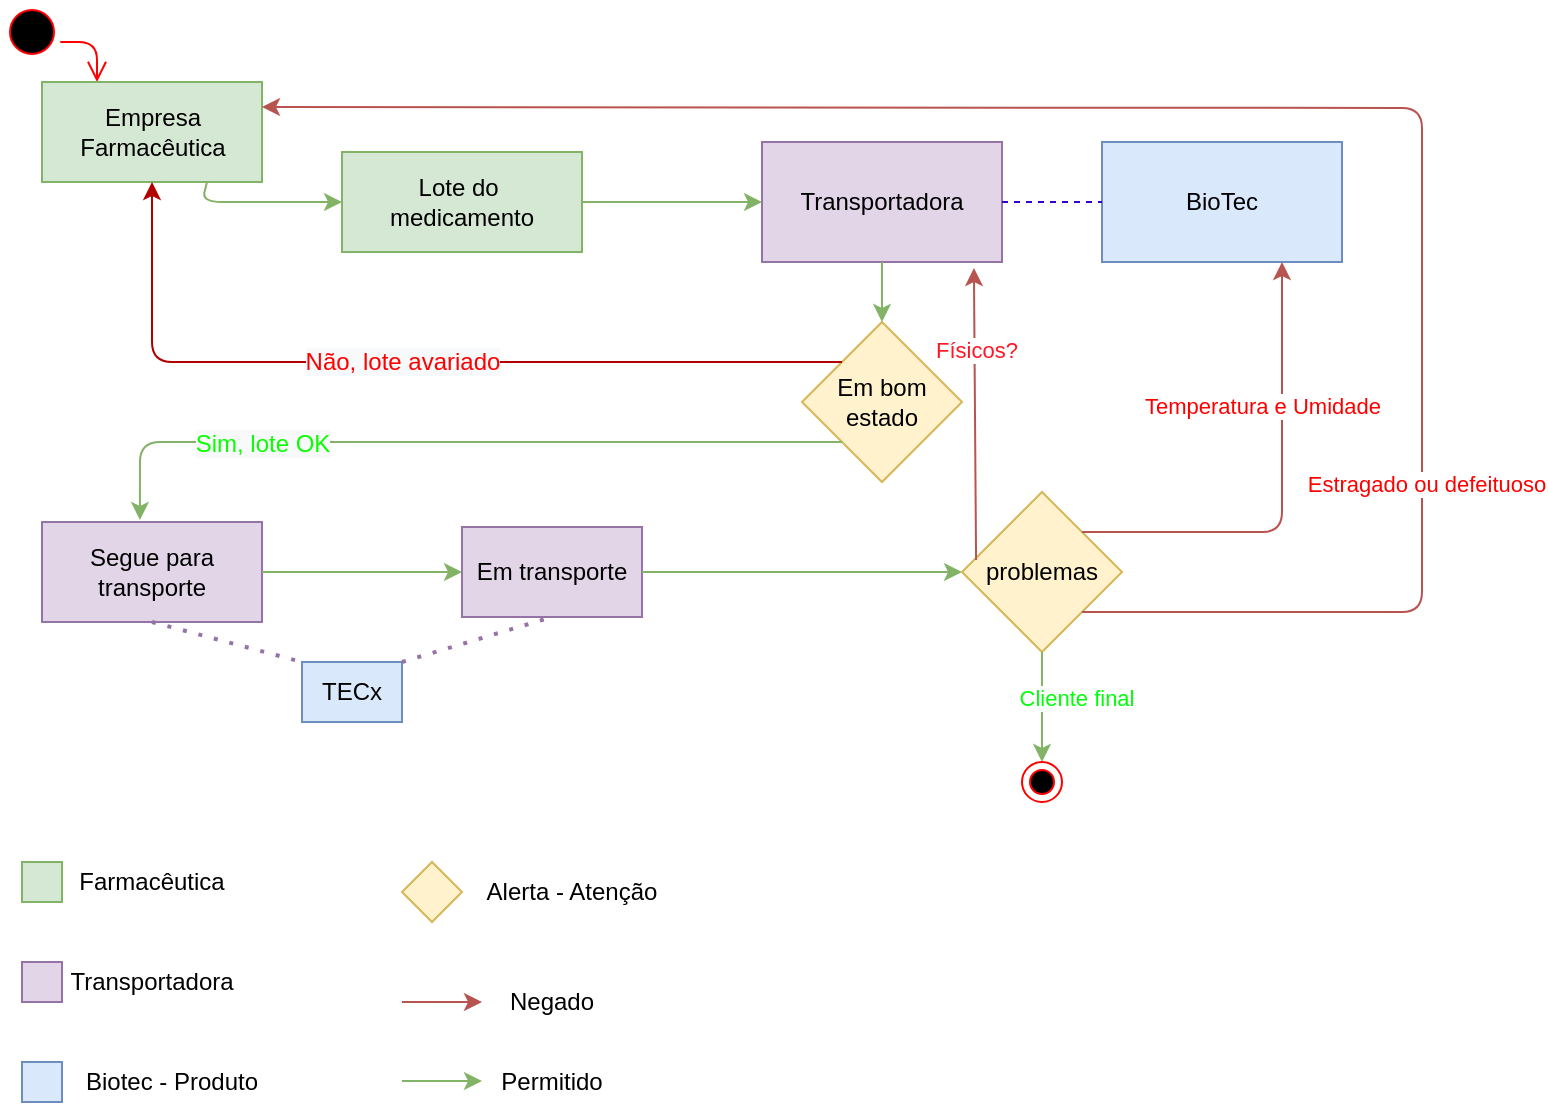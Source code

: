 <mxfile version="13.6.2" type="device"><diagram id="uKM9WErrCYvST9VqW8t8" name="Page-1"><mxGraphModel dx="1086" dy="636" grid="1" gridSize="10" guides="1" tooltips="1" connect="1" arrows="1" fold="1" page="1" pageScale="1" pageWidth="827" pageHeight="1169" math="0" shadow="0"><root><mxCell id="0"/><mxCell id="1" parent="0"/><mxCell id="o-jyb7ZVUKhkeRAuI-GQ-1" value="" style="ellipse;html=1;shape=startState;fillColor=#000000;strokeColor=#ff0000;" vertex="1" parent="1"><mxGeometry x="10" y="10" width="30" height="30" as="geometry"/></mxCell><mxCell id="o-jyb7ZVUKhkeRAuI-GQ-2" value="" style="edgeStyle=orthogonalEdgeStyle;html=1;verticalAlign=bottom;endArrow=open;endSize=8;strokeColor=#ff0000;entryX=0.25;entryY=0;entryDx=0;entryDy=0;" edge="1" source="o-jyb7ZVUKhkeRAuI-GQ-1" parent="1" target="o-jyb7ZVUKhkeRAuI-GQ-3"><mxGeometry relative="1" as="geometry"><mxPoint x="35" y="70" as="targetPoint"/><Array as="points"><mxPoint x="58" y="30"/></Array></mxGeometry></mxCell><mxCell id="o-jyb7ZVUKhkeRAuI-GQ-3" value="Empresa &lt;br&gt;Farmacêutica" style="html=1;fillColor=#d5e8d4;strokeColor=#82b366;" vertex="1" parent="1"><mxGeometry x="30" y="50" width="110" height="50" as="geometry"/></mxCell><mxCell id="o-jyb7ZVUKhkeRAuI-GQ-4" value="" style="endArrow=classic;html=1;exitX=0.75;exitY=1;exitDx=0;exitDy=0;fillColor=#d5e8d4;strokeColor=#82b366;entryX=0;entryY=0.5;entryDx=0;entryDy=0;" edge="1" parent="1" source="o-jyb7ZVUKhkeRAuI-GQ-3" target="o-jyb7ZVUKhkeRAuI-GQ-5"><mxGeometry width="50" height="50" relative="1" as="geometry"><mxPoint x="390" y="150" as="sourcePoint"/><mxPoint x="180" y="95" as="targetPoint"/><Array as="points"><mxPoint x="110" y="110"/></Array></mxGeometry></mxCell><mxCell id="o-jyb7ZVUKhkeRAuI-GQ-5" value="Lote do&amp;nbsp;&lt;br&gt;medicamento" style="rounded=0;whiteSpace=wrap;html=1;fillColor=#d5e8d4;strokeColor=#82b366;" vertex="1" parent="1"><mxGeometry x="180" y="85" width="120" height="50" as="geometry"/></mxCell><mxCell id="o-jyb7ZVUKhkeRAuI-GQ-6" value="" style="endArrow=classic;html=1;exitX=1;exitY=0.5;exitDx=0;exitDy=0;entryX=0;entryY=0.5;entryDx=0;entryDy=0;fillColor=#d5e8d4;strokeColor=#82b366;" edge="1" parent="1" source="o-jyb7ZVUKhkeRAuI-GQ-5" target="o-jyb7ZVUKhkeRAuI-GQ-8"><mxGeometry width="50" height="50" relative="1" as="geometry"><mxPoint x="390" y="150" as="sourcePoint"/><mxPoint x="360" y="160" as="targetPoint"/></mxGeometry></mxCell><mxCell id="o-jyb7ZVUKhkeRAuI-GQ-8" value="Transportadora" style="rounded=0;whiteSpace=wrap;html=1;fillColor=#e1d5e7;strokeColor=#9673a6;" vertex="1" parent="1"><mxGeometry x="390" y="80" width="120" height="60" as="geometry"/></mxCell><mxCell id="o-jyb7ZVUKhkeRAuI-GQ-9" value="BioTec" style="rounded=0;whiteSpace=wrap;html=1;fillColor=#dae8fc;strokeColor=#6c8ebf;" vertex="1" parent="1"><mxGeometry x="560" y="80" width="120" height="60" as="geometry"/></mxCell><mxCell id="o-jyb7ZVUKhkeRAuI-GQ-11" value="" style="endArrow=none;dashed=1;html=1;entryX=0;entryY=0.5;entryDx=0;entryDy=0;exitX=1;exitY=0.5;exitDx=0;exitDy=0;fillColor=#6a00ff;strokeColor=#3700CC;" edge="1" parent="1" source="o-jyb7ZVUKhkeRAuI-GQ-8" target="o-jyb7ZVUKhkeRAuI-GQ-9"><mxGeometry width="50" height="50" relative="1" as="geometry"><mxPoint x="390" y="250" as="sourcePoint"/><mxPoint x="440" y="200" as="targetPoint"/></mxGeometry></mxCell><mxCell id="o-jyb7ZVUKhkeRAuI-GQ-12" value="Em bom estado" style="rhombus;whiteSpace=wrap;html=1;fillColor=#fff2cc;strokeColor=#d6b656;" vertex="1" parent="1"><mxGeometry x="410" y="170" width="80" height="80" as="geometry"/></mxCell><mxCell id="o-jyb7ZVUKhkeRAuI-GQ-13" value="" style="endArrow=classic;html=1;exitX=0.5;exitY=1;exitDx=0;exitDy=0;entryX=0.5;entryY=0;entryDx=0;entryDy=0;fillColor=#d5e8d4;strokeColor=#82b366;" edge="1" parent="1" source="o-jyb7ZVUKhkeRAuI-GQ-8" target="o-jyb7ZVUKhkeRAuI-GQ-12"><mxGeometry width="50" height="50" relative="1" as="geometry"><mxPoint x="390" y="250" as="sourcePoint"/><mxPoint x="440" y="200" as="targetPoint"/></mxGeometry></mxCell><mxCell id="o-jyb7ZVUKhkeRAuI-GQ-14" value="" style="endArrow=classic;html=1;exitX=0;exitY=0;exitDx=0;exitDy=0;entryX=0.5;entryY=1;entryDx=0;entryDy=0;fillColor=#e51400;strokeColor=#B20000;" edge="1" parent="1" source="o-jyb7ZVUKhkeRAuI-GQ-12" target="o-jyb7ZVUKhkeRAuI-GQ-3"><mxGeometry width="50" height="50" relative="1" as="geometry"><mxPoint x="390" y="250" as="sourcePoint"/><mxPoint x="170" y="190" as="targetPoint"/><Array as="points"><mxPoint x="85" y="190"/></Array></mxGeometry></mxCell><mxCell id="o-jyb7ZVUKhkeRAuI-GQ-39" value="&lt;span style=&quot;color: rgb(255 , 0 , 0) ; font-size: 12px ; background-color: rgb(248 , 249 , 250)&quot;&gt;Não, lote avariado&lt;/span&gt;" style="edgeLabel;html=1;align=center;verticalAlign=middle;resizable=0;points=[];" vertex="1" connectable="0" parent="o-jyb7ZVUKhkeRAuI-GQ-14"><mxGeometry x="-0.269" relative="1" as="geometry"><mxPoint x="-61" as="offset"/></mxGeometry></mxCell><mxCell id="o-jyb7ZVUKhkeRAuI-GQ-19" value="" style="endArrow=classic;html=1;exitX=0;exitY=1;exitDx=0;exitDy=0;entryX=0.445;entryY=-0.02;entryDx=0;entryDy=0;entryPerimeter=0;fillColor=#d5e8d4;strokeColor=#82b366;" edge="1" parent="1" source="o-jyb7ZVUKhkeRAuI-GQ-12" target="o-jyb7ZVUKhkeRAuI-GQ-20"><mxGeometry width="50" height="50" relative="1" as="geometry"><mxPoint x="380" y="290" as="sourcePoint"/><mxPoint x="80" y="230" as="targetPoint"/><Array as="points"><mxPoint x="79" y="230"/></Array></mxGeometry></mxCell><mxCell id="o-jyb7ZVUKhkeRAuI-GQ-40" value="&lt;span style=&quot;color: rgb(9 , 255 , 0) ; font-size: 12px ; background-color: rgb(248 , 249 , 250)&quot;&gt;Sim, lote OK&lt;/span&gt;" style="edgeLabel;html=1;align=center;verticalAlign=middle;resizable=0;points=[];" vertex="1" connectable="0" parent="o-jyb7ZVUKhkeRAuI-GQ-19"><mxGeometry x="0.538" y="1" relative="1" as="geometry"><mxPoint x="10" as="offset"/></mxGeometry></mxCell><mxCell id="o-jyb7ZVUKhkeRAuI-GQ-20" value="Segue para transporte" style="rounded=0;whiteSpace=wrap;html=1;fillColor=#e1d5e7;strokeColor=#9673a6;" vertex="1" parent="1"><mxGeometry x="30" y="270" width="110" height="50" as="geometry"/></mxCell><mxCell id="o-jyb7ZVUKhkeRAuI-GQ-22" value="TECx" style="rounded=0;whiteSpace=wrap;html=1;fillColor=#dae8fc;strokeColor=#6c8ebf;" vertex="1" parent="1"><mxGeometry x="160" y="340" width="50" height="30" as="geometry"/></mxCell><mxCell id="o-jyb7ZVUKhkeRAuI-GQ-23" value="" style="endArrow=none;dashed=1;html=1;dashPattern=1 3;strokeWidth=2;exitX=0.5;exitY=1;exitDx=0;exitDy=0;entryX=0;entryY=0;entryDx=0;entryDy=0;fillColor=#e1d5e7;strokeColor=#9673a6;" edge="1" parent="1" source="o-jyb7ZVUKhkeRAuI-GQ-20" target="o-jyb7ZVUKhkeRAuI-GQ-22"><mxGeometry width="50" height="50" relative="1" as="geometry"><mxPoint x="390" y="350" as="sourcePoint"/><mxPoint x="58" y="350" as="targetPoint"/></mxGeometry></mxCell><mxCell id="o-jyb7ZVUKhkeRAuI-GQ-25" value="" style="endArrow=classic;html=1;exitX=1;exitY=0.5;exitDx=0;exitDy=0;entryX=0;entryY=0.5;entryDx=0;entryDy=0;fillColor=#d5e8d4;strokeColor=#82b366;" edge="1" parent="1" source="o-jyb7ZVUKhkeRAuI-GQ-20" target="o-jyb7ZVUKhkeRAuI-GQ-26"><mxGeometry width="50" height="50" relative="1" as="geometry"><mxPoint x="400" y="350" as="sourcePoint"/><mxPoint x="240" y="295" as="targetPoint"/></mxGeometry></mxCell><mxCell id="o-jyb7ZVUKhkeRAuI-GQ-26" value="Em transporte" style="rounded=0;whiteSpace=wrap;html=1;fillColor=#e1d5e7;strokeColor=#9673a6;" vertex="1" parent="1"><mxGeometry x="240" y="272.5" width="90" height="45" as="geometry"/></mxCell><mxCell id="o-jyb7ZVUKhkeRAuI-GQ-27" value="" style="endArrow=none;dashed=1;html=1;dashPattern=1 3;strokeWidth=2;exitX=1;exitY=0;exitDx=0;exitDy=0;entryX=0.5;entryY=1;entryDx=0;entryDy=0;fillColor=#e1d5e7;strokeColor=#9673a6;" edge="1" parent="1" source="o-jyb7ZVUKhkeRAuI-GQ-22" target="o-jyb7ZVUKhkeRAuI-GQ-26"><mxGeometry width="50" height="50" relative="1" as="geometry"><mxPoint x="390" y="350" as="sourcePoint"/><mxPoint x="440" y="300" as="targetPoint"/></mxGeometry></mxCell><mxCell id="o-jyb7ZVUKhkeRAuI-GQ-28" value="" style="endArrow=classic;html=1;exitX=1;exitY=0.5;exitDx=0;exitDy=0;fillColor=#d5e8d4;strokeColor=#82b366;entryX=0;entryY=0.5;entryDx=0;entryDy=0;" edge="1" parent="1" source="o-jyb7ZVUKhkeRAuI-GQ-26" target="o-jyb7ZVUKhkeRAuI-GQ-29"><mxGeometry width="50" height="50" relative="1" as="geometry"><mxPoint x="390" y="350" as="sourcePoint"/><mxPoint x="500" y="295" as="targetPoint"/></mxGeometry></mxCell><mxCell id="o-jyb7ZVUKhkeRAuI-GQ-29" value="problemas" style="rhombus;whiteSpace=wrap;html=1;fillColor=#fff2cc;strokeColor=#d6b656;" vertex="1" parent="1"><mxGeometry x="490" y="255" width="80" height="80" as="geometry"/></mxCell><mxCell id="o-jyb7ZVUKhkeRAuI-GQ-30" value="" style="endArrow=classic;html=1;exitX=0.088;exitY=0.425;exitDx=0;exitDy=0;entryX=0.883;entryY=1.05;entryDx=0;entryDy=0;fillColor=#f8cecc;strokeColor=#b85450;entryPerimeter=0;exitPerimeter=0;" edge="1" parent="1" source="o-jyb7ZVUKhkeRAuI-GQ-29" target="o-jyb7ZVUKhkeRAuI-GQ-8"><mxGeometry width="50" height="50" relative="1" as="geometry"><mxPoint x="390" y="350" as="sourcePoint"/><mxPoint x="440" y="300" as="targetPoint"/></mxGeometry></mxCell><mxCell id="o-jyb7ZVUKhkeRAuI-GQ-32" value="&lt;font color=&quot;#ff1726&quot;&gt;Físicos?&lt;/font&gt;" style="edgeLabel;html=1;align=center;verticalAlign=middle;resizable=0;points=[];" vertex="1" connectable="0" parent="o-jyb7ZVUKhkeRAuI-GQ-30"><mxGeometry x="0.44" relative="1" as="geometry"><mxPoint as="offset"/></mxGeometry></mxCell><mxCell id="o-jyb7ZVUKhkeRAuI-GQ-33" value="" style="endArrow=classic;html=1;exitX=1;exitY=0;exitDx=0;exitDy=0;entryX=0.75;entryY=1;entryDx=0;entryDy=0;fillColor=#f8cecc;strokeColor=#b85450;" edge="1" parent="1" source="o-jyb7ZVUKhkeRAuI-GQ-29" target="o-jyb7ZVUKhkeRAuI-GQ-9"><mxGeometry width="50" height="50" relative="1" as="geometry"><mxPoint x="390" y="350" as="sourcePoint"/><mxPoint x="440" y="300" as="targetPoint"/><Array as="points"><mxPoint x="650" y="275"/></Array></mxGeometry></mxCell><mxCell id="o-jyb7ZVUKhkeRAuI-GQ-34" value="&lt;font color=&quot;#ff0000&quot;&gt;Temperatura e Umidade&lt;/font&gt;" style="edgeLabel;html=1;align=center;verticalAlign=middle;resizable=0;points=[];" vertex="1" connectable="0" parent="o-jyb7ZVUKhkeRAuI-GQ-33"><mxGeometry x="0.624" y="-1" relative="1" as="geometry"><mxPoint x="-11" y="28" as="offset"/></mxGeometry></mxCell><mxCell id="o-jyb7ZVUKhkeRAuI-GQ-35" value="" style="endArrow=classic;html=1;exitX=1;exitY=1;exitDx=0;exitDy=0;entryX=1;entryY=0.25;entryDx=0;entryDy=0;fillColor=#f8cecc;strokeColor=#b85450;" edge="1" parent="1" source="o-jyb7ZVUKhkeRAuI-GQ-29" target="o-jyb7ZVUKhkeRAuI-GQ-3"><mxGeometry width="50" height="50" relative="1" as="geometry"><mxPoint x="390" y="350" as="sourcePoint"/><mxPoint x="440" y="300" as="targetPoint"/><Array as="points"><mxPoint x="720" y="315"/><mxPoint x="720" y="190"/><mxPoint x="720" y="63"/></Array></mxGeometry></mxCell><mxCell id="o-jyb7ZVUKhkeRAuI-GQ-36" value="&lt;font color=&quot;#ff0000&quot;&gt;Estragado ou defeituoso&lt;/font&gt;" style="edgeLabel;html=1;align=center;verticalAlign=middle;resizable=0;points=[];" vertex="1" connectable="0" parent="o-jyb7ZVUKhkeRAuI-GQ-35"><mxGeometry x="-0.636" y="52" relative="1" as="geometry"><mxPoint x="54" y="-52" as="offset"/></mxGeometry></mxCell><mxCell id="o-jyb7ZVUKhkeRAuI-GQ-41" value="" style="endArrow=classic;html=1;fillColor=#d5e8d4;strokeColor=#82b366;exitX=0.5;exitY=1;exitDx=0;exitDy=0;" edge="1" parent="1" source="o-jyb7ZVUKhkeRAuI-GQ-29" target="o-jyb7ZVUKhkeRAuI-GQ-43"><mxGeometry width="50" height="50" relative="1" as="geometry"><mxPoint x="390" y="350" as="sourcePoint"/><mxPoint x="510" y="420" as="targetPoint"/></mxGeometry></mxCell><mxCell id="o-jyb7ZVUKhkeRAuI-GQ-44" value="&lt;font color=&quot;#00ff08&quot;&gt;Cliente final&lt;/font&gt;" style="edgeLabel;html=1;align=center;verticalAlign=middle;resizable=0;points=[];" vertex="1" connectable="0" parent="o-jyb7ZVUKhkeRAuI-GQ-41"><mxGeometry x="0.323" y="1" relative="1" as="geometry"><mxPoint x="15.41" y="-13.82" as="offset"/></mxGeometry></mxCell><mxCell id="o-jyb7ZVUKhkeRAuI-GQ-43" value="" style="ellipse;html=1;shape=endState;fillColor=#000000;strokeColor=#ff0000;" vertex="1" parent="1"><mxGeometry x="520" y="390" width="20" height="20" as="geometry"/></mxCell><mxCell id="o-jyb7ZVUKhkeRAuI-GQ-49" value="" style="html=1;fillColor=#d5e8d4;strokeColor=#82b366;" vertex="1" parent="1"><mxGeometry x="20" y="440" width="20" height="20" as="geometry"/></mxCell><mxCell id="o-jyb7ZVUKhkeRAuI-GQ-51" value="" style="html=1;fillColor=#e1d5e7;strokeColor=#9673a6;" vertex="1" parent="1"><mxGeometry x="20" y="490" width="20" height="20" as="geometry"/></mxCell><mxCell id="o-jyb7ZVUKhkeRAuI-GQ-52" value="" style="html=1;fillColor=#dae8fc;strokeColor=#6c8ebf;" vertex="1" parent="1"><mxGeometry x="20" y="540" width="20" height="20" as="geometry"/></mxCell><mxCell id="o-jyb7ZVUKhkeRAuI-GQ-53" value="" style="rhombus;whiteSpace=wrap;html=1;fillColor=#fff2cc;strokeColor=#d6b656;" vertex="1" parent="1"><mxGeometry x="210" y="440" width="30" height="30" as="geometry"/></mxCell><mxCell id="o-jyb7ZVUKhkeRAuI-GQ-54" value="" style="endArrow=classic;html=1;fillColor=#f8cecc;strokeColor=#b85450;" edge="1" parent="1"><mxGeometry width="50" height="50" relative="1" as="geometry"><mxPoint x="210" y="510" as="sourcePoint"/><mxPoint x="250" y="510" as="targetPoint"/></mxGeometry></mxCell><mxCell id="o-jyb7ZVUKhkeRAuI-GQ-56" value="" style="endArrow=classic;html=1;fillColor=#d5e8d4;strokeColor=#82b366;" edge="1" parent="1"><mxGeometry width="50" height="50" relative="1" as="geometry"><mxPoint x="210" y="549.5" as="sourcePoint"/><mxPoint x="250" y="549.5" as="targetPoint"/></mxGeometry></mxCell><mxCell id="o-jyb7ZVUKhkeRAuI-GQ-57" value="Farmacêutica" style="text;html=1;strokeColor=none;fillColor=none;align=center;verticalAlign=middle;whiteSpace=wrap;rounded=0;" vertex="1" parent="1"><mxGeometry x="65" y="440" width="40" height="20" as="geometry"/></mxCell><mxCell id="o-jyb7ZVUKhkeRAuI-GQ-58" value="Transportadora" style="text;html=1;strokeColor=none;fillColor=none;align=center;verticalAlign=middle;whiteSpace=wrap;rounded=0;" vertex="1" parent="1"><mxGeometry x="65" y="490" width="40" height="20" as="geometry"/></mxCell><mxCell id="o-jyb7ZVUKhkeRAuI-GQ-59" value="Biotec - Produto" style="text;html=1;strokeColor=none;fillColor=none;align=center;verticalAlign=middle;whiteSpace=wrap;rounded=0;" vertex="1" parent="1"><mxGeometry x="40" y="540" width="110" height="20" as="geometry"/></mxCell><mxCell id="o-jyb7ZVUKhkeRAuI-GQ-60" value="Alerta - Atenção" style="text;html=1;strokeColor=none;fillColor=none;align=center;verticalAlign=middle;whiteSpace=wrap;rounded=0;" vertex="1" parent="1"><mxGeometry x="250" y="445" width="90" height="20" as="geometry"/></mxCell><mxCell id="o-jyb7ZVUKhkeRAuI-GQ-61" value="Negado" style="text;html=1;strokeColor=none;fillColor=none;align=center;verticalAlign=middle;whiteSpace=wrap;rounded=0;" vertex="1" parent="1"><mxGeometry x="265" y="500" width="40" height="20" as="geometry"/></mxCell><mxCell id="o-jyb7ZVUKhkeRAuI-GQ-62" value="Permitido" style="text;html=1;strokeColor=none;fillColor=none;align=center;verticalAlign=middle;whiteSpace=wrap;rounded=0;" vertex="1" parent="1"><mxGeometry x="265" y="540" width="40" height="20" as="geometry"/></mxCell></root></mxGraphModel></diagram></mxfile>